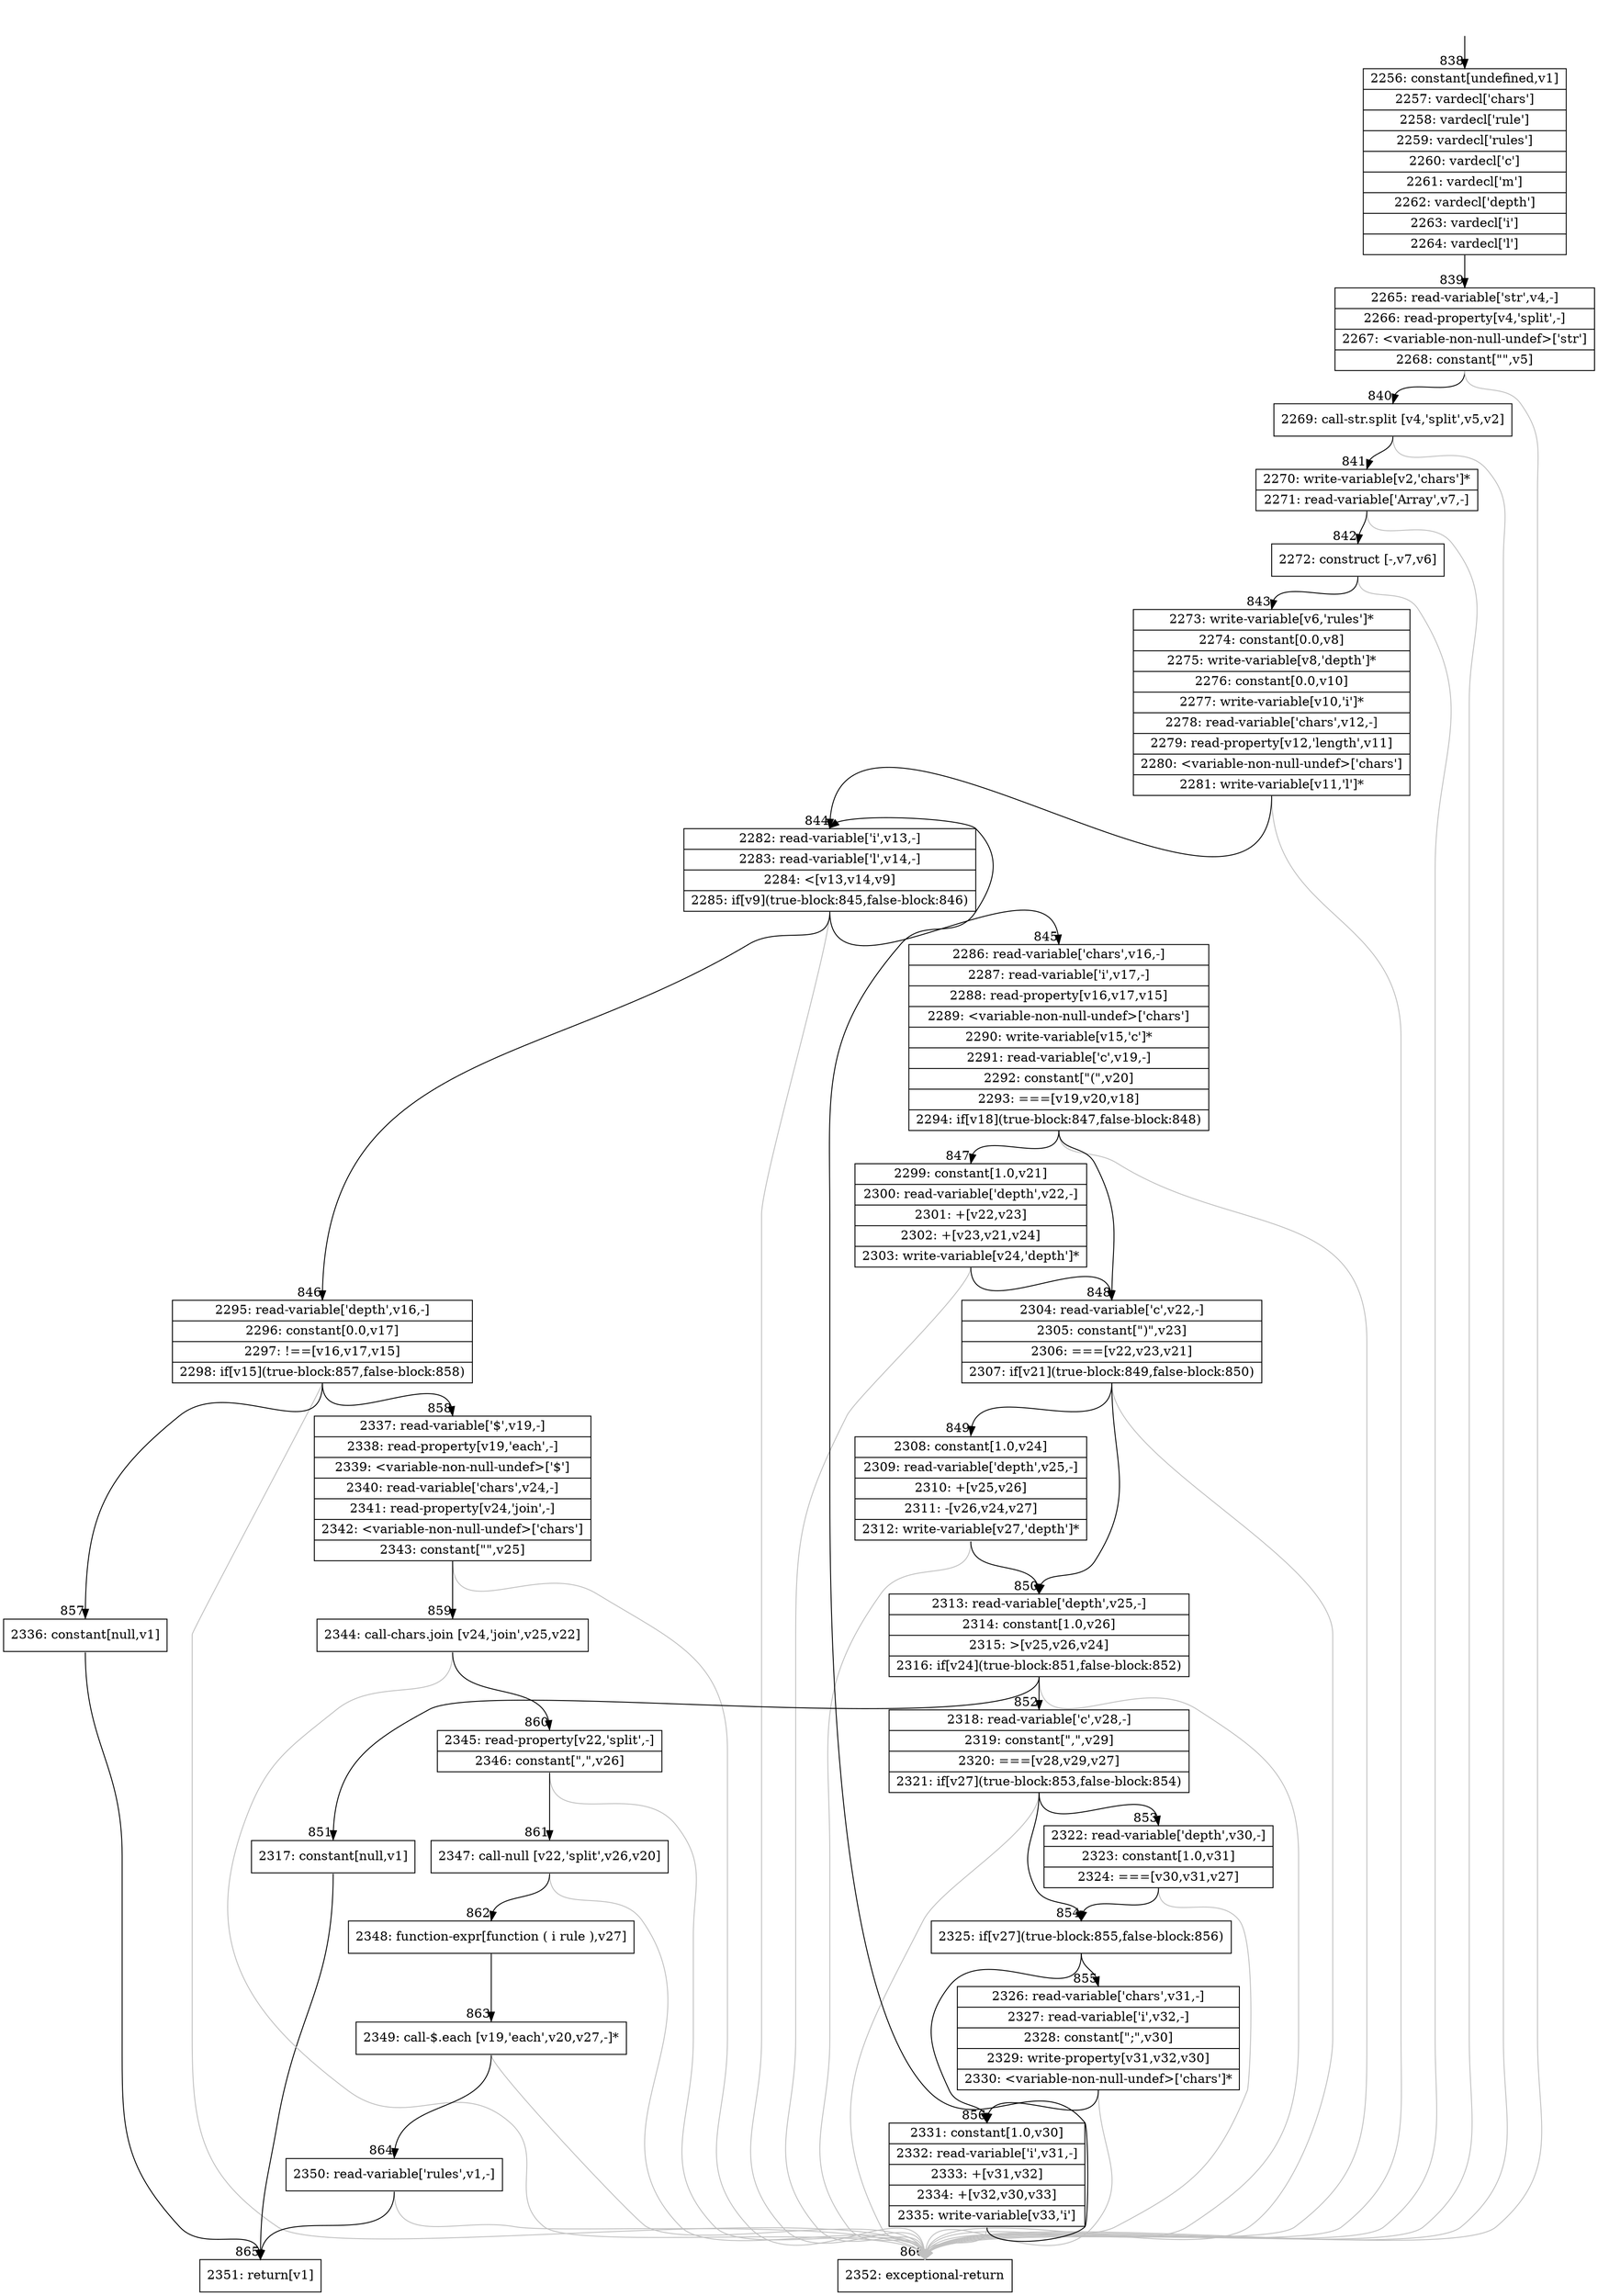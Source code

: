 digraph {
rankdir="TD"
BB_entry82[shape=none,label=""];
BB_entry82 -> BB838 [tailport=s, headport=n, headlabel="    838"]
BB838 [shape=record label="{2256: constant[undefined,v1]|2257: vardecl['chars']|2258: vardecl['rule']|2259: vardecl['rules']|2260: vardecl['c']|2261: vardecl['m']|2262: vardecl['depth']|2263: vardecl['i']|2264: vardecl['l']}" ] 
BB838 -> BB839 [tailport=s, headport=n, headlabel="      839"]
BB839 [shape=record label="{2265: read-variable['str',v4,-]|2266: read-property[v4,'split',-]|2267: \<variable-non-null-undef\>['str']|2268: constant[\"\",v5]}" ] 
BB839 -> BB840 [tailport=s, headport=n, headlabel="      840"]
BB839 -> BB866 [tailport=s, headport=n, color=gray, headlabel="      866"]
BB840 [shape=record label="{2269: call-str.split [v4,'split',v5,v2]}" ] 
BB840 -> BB841 [tailport=s, headport=n, headlabel="      841"]
BB840 -> BB866 [tailport=s, headport=n, color=gray]
BB841 [shape=record label="{2270: write-variable[v2,'chars']*|2271: read-variable['Array',v7,-]}" ] 
BB841 -> BB842 [tailport=s, headport=n, headlabel="      842"]
BB841 -> BB866 [tailport=s, headport=n, color=gray]
BB842 [shape=record label="{2272: construct [-,v7,v6]}" ] 
BB842 -> BB843 [tailport=s, headport=n, headlabel="      843"]
BB842 -> BB866 [tailport=s, headport=n, color=gray]
BB843 [shape=record label="{2273: write-variable[v6,'rules']*|2274: constant[0.0,v8]|2275: write-variable[v8,'depth']*|2276: constant[0.0,v10]|2277: write-variable[v10,'i']*|2278: read-variable['chars',v12,-]|2279: read-property[v12,'length',v11]|2280: \<variable-non-null-undef\>['chars']|2281: write-variable[v11,'l']*}" ] 
BB843 -> BB844 [tailport=s, headport=n, headlabel="      844"]
BB843 -> BB866 [tailport=s, headport=n, color=gray]
BB844 [shape=record label="{2282: read-variable['i',v13,-]|2283: read-variable['l',v14,-]|2284: \<[v13,v14,v9]|2285: if[v9](true-block:845,false-block:846)}" ] 
BB844 -> BB845 [tailport=s, headport=n, headlabel="      845"]
BB844 -> BB846 [tailport=s, headport=n, headlabel="      846"]
BB844 -> BB866 [tailport=s, headport=n, color=gray]
BB845 [shape=record label="{2286: read-variable['chars',v16,-]|2287: read-variable['i',v17,-]|2288: read-property[v16,v17,v15]|2289: \<variable-non-null-undef\>['chars']|2290: write-variable[v15,'c']*|2291: read-variable['c',v19,-]|2292: constant[\"(\",v20]|2293: ===[v19,v20,v18]|2294: if[v18](true-block:847,false-block:848)}" ] 
BB845 -> BB847 [tailport=s, headport=n, headlabel="      847"]
BB845 -> BB848 [tailport=s, headport=n, headlabel="      848"]
BB845 -> BB866 [tailport=s, headport=n, color=gray]
BB846 [shape=record label="{2295: read-variable['depth',v16,-]|2296: constant[0.0,v17]|2297: !==[v16,v17,v15]|2298: if[v15](true-block:857,false-block:858)}" ] 
BB846 -> BB857 [tailport=s, headport=n, headlabel="      857"]
BB846 -> BB858 [tailport=s, headport=n, headlabel="      858"]
BB846 -> BB866 [tailport=s, headport=n, color=gray]
BB847 [shape=record label="{2299: constant[1.0,v21]|2300: read-variable['depth',v22,-]|2301: +[v22,v23]|2302: +[v23,v21,v24]|2303: write-variable[v24,'depth']*}" ] 
BB847 -> BB848 [tailport=s, headport=n]
BB847 -> BB866 [tailport=s, headport=n, color=gray]
BB848 [shape=record label="{2304: read-variable['c',v22,-]|2305: constant[\")\",v23]|2306: ===[v22,v23,v21]|2307: if[v21](true-block:849,false-block:850)}" ] 
BB848 -> BB849 [tailport=s, headport=n, headlabel="      849"]
BB848 -> BB850 [tailport=s, headport=n, headlabel="      850"]
BB848 -> BB866 [tailport=s, headport=n, color=gray]
BB849 [shape=record label="{2308: constant[1.0,v24]|2309: read-variable['depth',v25,-]|2310: +[v25,v26]|2311: -[v26,v24,v27]|2312: write-variable[v27,'depth']*}" ] 
BB849 -> BB850 [tailport=s, headport=n]
BB849 -> BB866 [tailport=s, headport=n, color=gray]
BB850 [shape=record label="{2313: read-variable['depth',v25,-]|2314: constant[1.0,v26]|2315: \>[v25,v26,v24]|2316: if[v24](true-block:851,false-block:852)}" ] 
BB850 -> BB851 [tailport=s, headport=n, headlabel="      851"]
BB850 -> BB852 [tailport=s, headport=n, headlabel="      852"]
BB850 -> BB866 [tailport=s, headport=n, color=gray]
BB851 [shape=record label="{2317: constant[null,v1]}" ] 
BB851 -> BB865 [tailport=s, headport=n, headlabel="      865"]
BB852 [shape=record label="{2318: read-variable['c',v28,-]|2319: constant[\",\",v29]|2320: ===[v28,v29,v27]|2321: if[v27](true-block:853,false-block:854)}" ] 
BB852 -> BB854 [tailport=s, headport=n, headlabel="      854"]
BB852 -> BB853 [tailport=s, headport=n, headlabel="      853"]
BB852 -> BB866 [tailport=s, headport=n, color=gray]
BB853 [shape=record label="{2322: read-variable['depth',v30,-]|2323: constant[1.0,v31]|2324: ===[v30,v31,v27]}" ] 
BB853 -> BB854 [tailport=s, headport=n]
BB853 -> BB866 [tailport=s, headport=n, color=gray]
BB854 [shape=record label="{2325: if[v27](true-block:855,false-block:856)}" ] 
BB854 -> BB855 [tailport=s, headport=n, headlabel="      855"]
BB854 -> BB856 [tailport=s, headport=n, headlabel="      856"]
BB855 [shape=record label="{2326: read-variable['chars',v31,-]|2327: read-variable['i',v32,-]|2328: constant[\";\",v30]|2329: write-property[v31,v32,v30]|2330: \<variable-non-null-undef\>['chars']*}" ] 
BB855 -> BB856 [tailport=s, headport=n]
BB855 -> BB866 [tailport=s, headport=n, color=gray]
BB856 [shape=record label="{2331: constant[1.0,v30]|2332: read-variable['i',v31,-]|2333: +[v31,v32]|2334: +[v32,v30,v33]|2335: write-variable[v33,'i']}" ] 
BB856 -> BB844 [tailport=s, headport=n]
BB856 -> BB866 [tailport=s, headport=n, color=gray]
BB857 [shape=record label="{2336: constant[null,v1]}" ] 
BB857 -> BB865 [tailport=s, headport=n]
BB858 [shape=record label="{2337: read-variable['$',v19,-]|2338: read-property[v19,'each',-]|2339: \<variable-non-null-undef\>['$']|2340: read-variable['chars',v24,-]|2341: read-property[v24,'join',-]|2342: \<variable-non-null-undef\>['chars']|2343: constant[\"\",v25]}" ] 
BB858 -> BB859 [tailport=s, headport=n, headlabel="      859"]
BB858 -> BB866 [tailport=s, headport=n, color=gray]
BB859 [shape=record label="{2344: call-chars.join [v24,'join',v25,v22]}" ] 
BB859 -> BB860 [tailport=s, headport=n, headlabel="      860"]
BB859 -> BB866 [tailport=s, headport=n, color=gray]
BB860 [shape=record label="{2345: read-property[v22,'split',-]|2346: constant[\",\",v26]}" ] 
BB860 -> BB861 [tailport=s, headport=n, headlabel="      861"]
BB860 -> BB866 [tailport=s, headport=n, color=gray]
BB861 [shape=record label="{2347: call-null [v22,'split',v26,v20]}" ] 
BB861 -> BB862 [tailport=s, headport=n, headlabel="      862"]
BB861 -> BB866 [tailport=s, headport=n, color=gray]
BB862 [shape=record label="{2348: function-expr[function ( i rule ),v27]}" ] 
BB862 -> BB863 [tailport=s, headport=n, headlabel="      863"]
BB863 [shape=record label="{2349: call-$.each [v19,'each',v20,v27,-]*}" ] 
BB863 -> BB864 [tailport=s, headport=n, headlabel="      864"]
BB863 -> BB866 [tailport=s, headport=n, color=gray]
BB864 [shape=record label="{2350: read-variable['rules',v1,-]}" ] 
BB864 -> BB865 [tailport=s, headport=n]
BB864 -> BB866 [tailport=s, headport=n, color=gray]
BB865 [shape=record label="{2351: return[v1]}" ] 
BB866 [shape=record label="{2352: exceptional-return}" ] 
//#$~ 733
}
